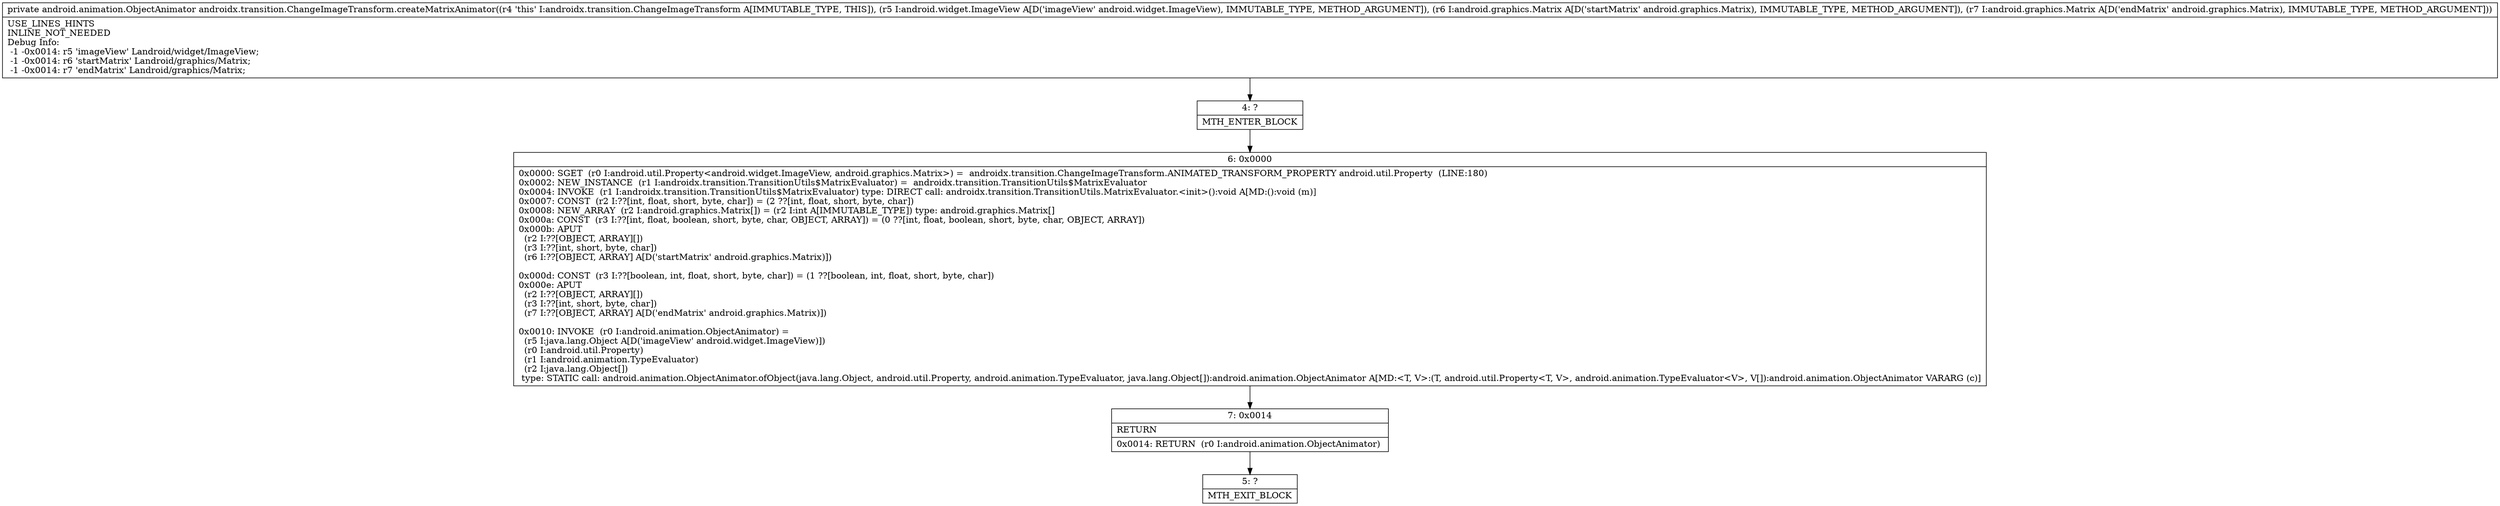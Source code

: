digraph "CFG forandroidx.transition.ChangeImageTransform.createMatrixAnimator(Landroid\/widget\/ImageView;Landroid\/graphics\/Matrix;Landroid\/graphics\/Matrix;)Landroid\/animation\/ObjectAnimator;" {
Node_4 [shape=record,label="{4\:\ ?|MTH_ENTER_BLOCK\l}"];
Node_6 [shape=record,label="{6\:\ 0x0000|0x0000: SGET  (r0 I:android.util.Property\<android.widget.ImageView, android.graphics.Matrix\>) =  androidx.transition.ChangeImageTransform.ANIMATED_TRANSFORM_PROPERTY android.util.Property  (LINE:180)\l0x0002: NEW_INSTANCE  (r1 I:androidx.transition.TransitionUtils$MatrixEvaluator) =  androidx.transition.TransitionUtils$MatrixEvaluator \l0x0004: INVOKE  (r1 I:androidx.transition.TransitionUtils$MatrixEvaluator) type: DIRECT call: androidx.transition.TransitionUtils.MatrixEvaluator.\<init\>():void A[MD:():void (m)]\l0x0007: CONST  (r2 I:??[int, float, short, byte, char]) = (2 ??[int, float, short, byte, char]) \l0x0008: NEW_ARRAY  (r2 I:android.graphics.Matrix[]) = (r2 I:int A[IMMUTABLE_TYPE]) type: android.graphics.Matrix[] \l0x000a: CONST  (r3 I:??[int, float, boolean, short, byte, char, OBJECT, ARRAY]) = (0 ??[int, float, boolean, short, byte, char, OBJECT, ARRAY]) \l0x000b: APUT  \l  (r2 I:??[OBJECT, ARRAY][])\l  (r3 I:??[int, short, byte, char])\l  (r6 I:??[OBJECT, ARRAY] A[D('startMatrix' android.graphics.Matrix)])\l \l0x000d: CONST  (r3 I:??[boolean, int, float, short, byte, char]) = (1 ??[boolean, int, float, short, byte, char]) \l0x000e: APUT  \l  (r2 I:??[OBJECT, ARRAY][])\l  (r3 I:??[int, short, byte, char])\l  (r7 I:??[OBJECT, ARRAY] A[D('endMatrix' android.graphics.Matrix)])\l \l0x0010: INVOKE  (r0 I:android.animation.ObjectAnimator) = \l  (r5 I:java.lang.Object A[D('imageView' android.widget.ImageView)])\l  (r0 I:android.util.Property)\l  (r1 I:android.animation.TypeEvaluator)\l  (r2 I:java.lang.Object[])\l type: STATIC call: android.animation.ObjectAnimator.ofObject(java.lang.Object, android.util.Property, android.animation.TypeEvaluator, java.lang.Object[]):android.animation.ObjectAnimator A[MD:\<T, V\>:(T, android.util.Property\<T, V\>, android.animation.TypeEvaluator\<V\>, V[]):android.animation.ObjectAnimator VARARG (c)]\l}"];
Node_7 [shape=record,label="{7\:\ 0x0014|RETURN\l|0x0014: RETURN  (r0 I:android.animation.ObjectAnimator) \l}"];
Node_5 [shape=record,label="{5\:\ ?|MTH_EXIT_BLOCK\l}"];
MethodNode[shape=record,label="{private android.animation.ObjectAnimator androidx.transition.ChangeImageTransform.createMatrixAnimator((r4 'this' I:androidx.transition.ChangeImageTransform A[IMMUTABLE_TYPE, THIS]), (r5 I:android.widget.ImageView A[D('imageView' android.widget.ImageView), IMMUTABLE_TYPE, METHOD_ARGUMENT]), (r6 I:android.graphics.Matrix A[D('startMatrix' android.graphics.Matrix), IMMUTABLE_TYPE, METHOD_ARGUMENT]), (r7 I:android.graphics.Matrix A[D('endMatrix' android.graphics.Matrix), IMMUTABLE_TYPE, METHOD_ARGUMENT]))  | USE_LINES_HINTS\lINLINE_NOT_NEEDED\lDebug Info:\l  \-1 \-0x0014: r5 'imageView' Landroid\/widget\/ImageView;\l  \-1 \-0x0014: r6 'startMatrix' Landroid\/graphics\/Matrix;\l  \-1 \-0x0014: r7 'endMatrix' Landroid\/graphics\/Matrix;\l}"];
MethodNode -> Node_4;Node_4 -> Node_6;
Node_6 -> Node_7;
Node_7 -> Node_5;
}

